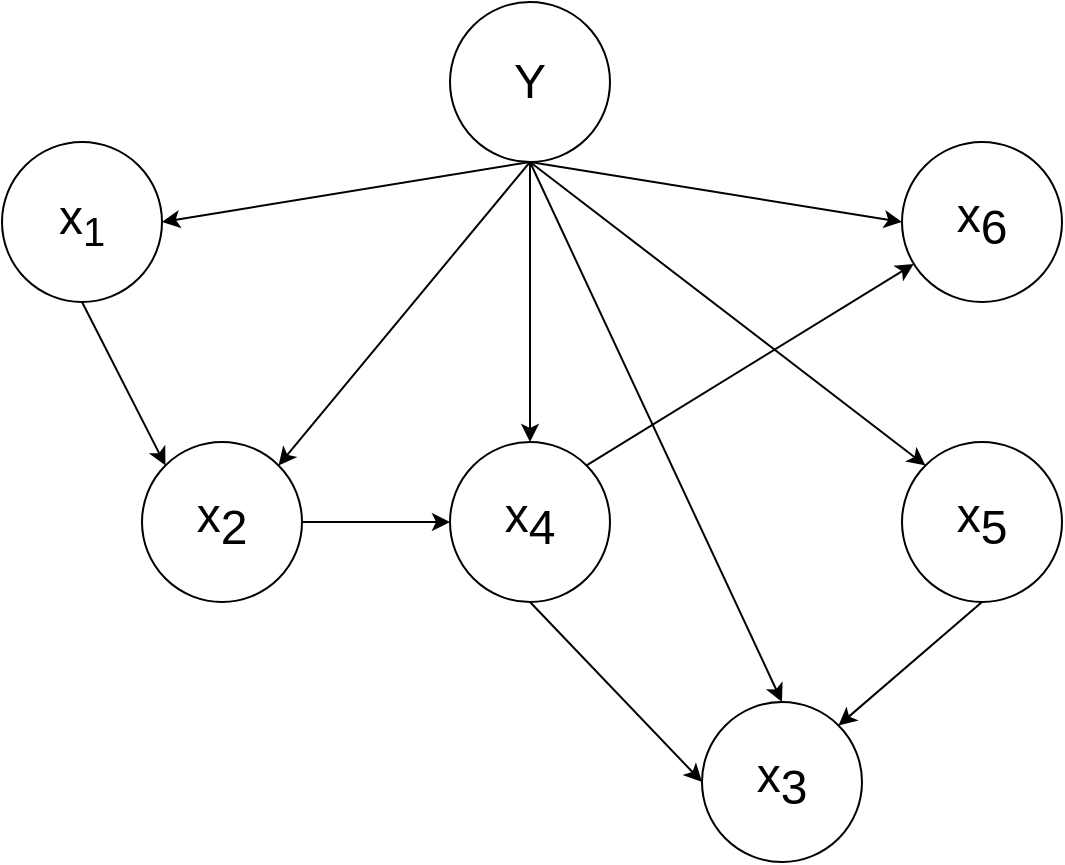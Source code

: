 <mxfile version="13.3.5" type="device"><diagram id="03bgQSsH4alPccTyJwqs" name="Page-1"><mxGraphModel dx="764" dy="1274" grid="1" gridSize="10" guides="1" tooltips="1" connect="1" arrows="1" fold="1" page="1" pageScale="1" pageWidth="827" pageHeight="1169" math="0" shadow="0"><root><mxCell id="0"/><mxCell id="1" parent="0"/><mxCell id="YavGaSQk_wt4i9i5AroA-1" value="&lt;font style=&quot;font-size: 24px&quot;&gt;x&lt;sub&gt;1&lt;/sub&gt;&lt;/font&gt;" style="ellipse;whiteSpace=wrap;html=1;aspect=fixed;" parent="1" vertex="1"><mxGeometry y="70" width="80" height="80" as="geometry"/></mxCell><mxCell id="YavGaSQk_wt4i9i5AroA-2" value="&lt;font style=&quot;font-size: 24px;&quot;&gt;x&lt;sub style=&quot;font-size: 24px;&quot;&gt;2&lt;/sub&gt;&lt;/font&gt;" style="ellipse;whiteSpace=wrap;html=1;aspect=fixed;fontSize=24;" parent="1" vertex="1"><mxGeometry x="70" y="220" width="80" height="80" as="geometry"/></mxCell><mxCell id="YavGaSQk_wt4i9i5AroA-3" value="&lt;font style=&quot;font-size: 24px;&quot;&gt;x&lt;sub style=&quot;font-size: 24px;&quot;&gt;3&lt;/sub&gt;&lt;/font&gt;" style="ellipse;whiteSpace=wrap;html=1;aspect=fixed;fontSize=24;" parent="1" vertex="1"><mxGeometry x="350" y="350" width="80" height="80" as="geometry"/></mxCell><mxCell id="YavGaSQk_wt4i9i5AroA-7" value="&lt;font style=&quot;font-size: 24px;&quot;&gt;x&lt;sub style=&quot;font-size: 24px;&quot;&gt;4&lt;/sub&gt;&lt;/font&gt;" style="ellipse;whiteSpace=wrap;html=1;aspect=fixed;fontSize=24;" parent="1" vertex="1"><mxGeometry x="224" y="220" width="80" height="80" as="geometry"/></mxCell><mxCell id="YavGaSQk_wt4i9i5AroA-8" value="&lt;font style=&quot;font-size: 24px;&quot;&gt;x&lt;sub style=&quot;font-size: 24px;&quot;&gt;5&lt;/sub&gt;&lt;/font&gt;" style="ellipse;whiteSpace=wrap;html=1;aspect=fixed;fontSize=24;" parent="1" vertex="1"><mxGeometry x="450" y="220" width="80" height="80" as="geometry"/></mxCell><mxCell id="YavGaSQk_wt4i9i5AroA-10" value="&lt;font style=&quot;font-size: 24px&quot;&gt;Y&lt;/font&gt;" style="ellipse;whiteSpace=wrap;html=1;aspect=fixed;" parent="1" vertex="1"><mxGeometry x="224" width="80" height="80" as="geometry"/></mxCell><mxCell id="YavGaSQk_wt4i9i5AroA-19" value="" style="endArrow=classic;html=1;fontSize=24;exitX=0.5;exitY=1;exitDx=0;exitDy=0;entryX=1;entryY=0.5;entryDx=0;entryDy=0;" parent="1" source="YavGaSQk_wt4i9i5AroA-10" target="YavGaSQk_wt4i9i5AroA-1" edge="1"><mxGeometry width="50" height="50" relative="1" as="geometry"><mxPoint x="390" y="310" as="sourcePoint"/><mxPoint x="440" y="260" as="targetPoint"/></mxGeometry></mxCell><mxCell id="YavGaSQk_wt4i9i5AroA-20" value="" style="endArrow=classic;html=1;fontSize=24;exitX=0.5;exitY=1;exitDx=0;exitDy=0;entryX=1;entryY=0;entryDx=0;entryDy=0;" parent="1" source="YavGaSQk_wt4i9i5AroA-10" target="YavGaSQk_wt4i9i5AroA-2" edge="1"><mxGeometry width="50" height="50" relative="1" as="geometry"><mxPoint x="260" y="240" as="sourcePoint"/><mxPoint x="310" y="190" as="targetPoint"/></mxGeometry></mxCell><mxCell id="YavGaSQk_wt4i9i5AroA-21" value="" style="endArrow=classic;html=1;fontSize=24;entryX=0.5;entryY=0;entryDx=0;entryDy=0;" parent="1" target="YavGaSQk_wt4i9i5AroA-7" edge="1"><mxGeometry width="50" height="50" relative="1" as="geometry"><mxPoint x="264" y="80" as="sourcePoint"/><mxPoint x="310" y="190" as="targetPoint"/></mxGeometry></mxCell><mxCell id="YavGaSQk_wt4i9i5AroA-22" value="" style="endArrow=classic;html=1;fontSize=24;exitX=0.5;exitY=1;exitDx=0;exitDy=0;entryX=0.5;entryY=0;entryDx=0;entryDy=0;" parent="1" source="YavGaSQk_wt4i9i5AroA-10" target="YavGaSQk_wt4i9i5AroA-3" edge="1"><mxGeometry width="50" height="50" relative="1" as="geometry"><mxPoint x="260" y="240" as="sourcePoint"/><mxPoint x="310" y="190" as="targetPoint"/></mxGeometry></mxCell><mxCell id="YavGaSQk_wt4i9i5AroA-23" value="" style="endArrow=classic;html=1;fontSize=24;exitX=0.5;exitY=1;exitDx=0;exitDy=0;entryX=0;entryY=0.5;entryDx=0;entryDy=0;" parent="1" source="YavGaSQk_wt4i9i5AroA-10" target="YavGaSQk_wt4i9i5AroA-9" edge="1"><mxGeometry width="50" height="50" relative="1" as="geometry"><mxPoint x="330" y="150" as="sourcePoint"/><mxPoint x="380" y="100" as="targetPoint"/></mxGeometry></mxCell><mxCell id="YavGaSQk_wt4i9i5AroA-24" value="" style="endArrow=classic;html=1;fontSize=24;exitX=0.5;exitY=1;exitDx=0;exitDy=0;entryX=0;entryY=0;entryDx=0;entryDy=0;" parent="1" source="YavGaSQk_wt4i9i5AroA-10" target="YavGaSQk_wt4i9i5AroA-8" edge="1"><mxGeometry width="50" height="50" relative="1" as="geometry"><mxPoint x="260" y="80" as="sourcePoint"/><mxPoint x="380" y="130" as="targetPoint"/></mxGeometry></mxCell><mxCell id="YavGaSQk_wt4i9i5AroA-27" value="" style="endArrow=classic;html=1;fontSize=24;exitX=0.5;exitY=1;exitDx=0;exitDy=0;entryX=0;entryY=0.5;entryDx=0;entryDy=0;" parent="1" source="YavGaSQk_wt4i9i5AroA-7" target="YavGaSQk_wt4i9i5AroA-3" edge="1"><mxGeometry width="50" height="50" relative="1" as="geometry"><mxPoint x="320" y="270" as="sourcePoint"/><mxPoint x="370" y="220" as="targetPoint"/></mxGeometry></mxCell><mxCell id="YavGaSQk_wt4i9i5AroA-28" value="" style="endArrow=classic;html=1;fontSize=24;exitX=1;exitY=0;exitDx=0;exitDy=0;" parent="1" source="YavGaSQk_wt4i9i5AroA-9" edge="1"><mxGeometry width="50" height="50" relative="1" as="geometry"><mxPoint x="300" y="280" as="sourcePoint"/><mxPoint x="472" y="98" as="targetPoint"/></mxGeometry></mxCell><mxCell id="YavGaSQk_wt4i9i5AroA-29" value="" style="endArrow=classic;html=1;fontSize=24;exitX=0.5;exitY=1;exitDx=0;exitDy=0;entryX=1;entryY=0;entryDx=0;entryDy=0;" parent="1" source="YavGaSQk_wt4i9i5AroA-8" target="YavGaSQk_wt4i9i5AroA-3" edge="1"><mxGeometry width="50" height="50" relative="1" as="geometry"><mxPoint x="300" y="280" as="sourcePoint"/><mxPoint x="350" y="230" as="targetPoint"/></mxGeometry></mxCell><mxCell id="YavGaSQk_wt4i9i5AroA-30" value="" style="endArrow=classic;html=1;fontSize=24;exitX=0.5;exitY=1;exitDx=0;exitDy=0;entryX=0;entryY=0;entryDx=0;entryDy=0;" parent="1" source="YavGaSQk_wt4i9i5AroA-1" target="YavGaSQk_wt4i9i5AroA-2" edge="1"><mxGeometry width="50" height="50" relative="1" as="geometry"><mxPoint x="250" y="270" as="sourcePoint"/><mxPoint x="300" y="220" as="targetPoint"/></mxGeometry></mxCell><mxCell id="YavGaSQk_wt4i9i5AroA-31" value="" style="endArrow=classic;html=1;fontSize=24;exitX=1;exitY=0.5;exitDx=0;exitDy=0;entryX=0;entryY=0.5;entryDx=0;entryDy=0;" parent="1" source="YavGaSQk_wt4i9i5AroA-2" target="YavGaSQk_wt4i9i5AroA-7" edge="1"><mxGeometry width="50" height="50" relative="1" as="geometry"><mxPoint x="250" y="270" as="sourcePoint"/><mxPoint x="300" y="220" as="targetPoint"/></mxGeometry></mxCell><mxCell id="YavGaSQk_wt4i9i5AroA-9" value="&lt;font style=&quot;font-size: 24px;&quot;&gt;x&lt;sub style=&quot;font-size: 24px;&quot;&gt;6&lt;/sub&gt;&lt;/font&gt;" style="ellipse;whiteSpace=wrap;html=1;aspect=fixed;fontSize=24;" parent="1" vertex="1"><mxGeometry x="450" y="70" width="80" height="80" as="geometry"/></mxCell><mxCell id="YavGaSQk_wt4i9i5AroA-32" value="" style="endArrow=classic;html=1;fontSize=24;exitX=1;exitY=0;exitDx=0;exitDy=0;" parent="1" source="YavGaSQk_wt4i9i5AroA-7" target="YavGaSQk_wt4i9i5AroA-9" edge="1"><mxGeometry width="50" height="50" relative="1" as="geometry"><mxPoint x="278.284" y="231.716" as="sourcePoint"/><mxPoint x="472" y="98" as="targetPoint"/></mxGeometry></mxCell></root></mxGraphModel></diagram></mxfile>